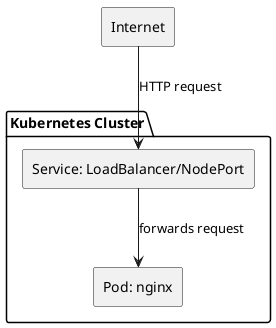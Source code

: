 @startuml k8s-pod-expose

rectangle "Internet" as internet
folder "Kubernetes Cluster" {
    rectangle "Service: LoadBalancer/NodePort" as svc
    rectangle "Pod: nginx" as pod
}

internet --> svc : HTTP request
svc --> pod : forwards request
@enduml
